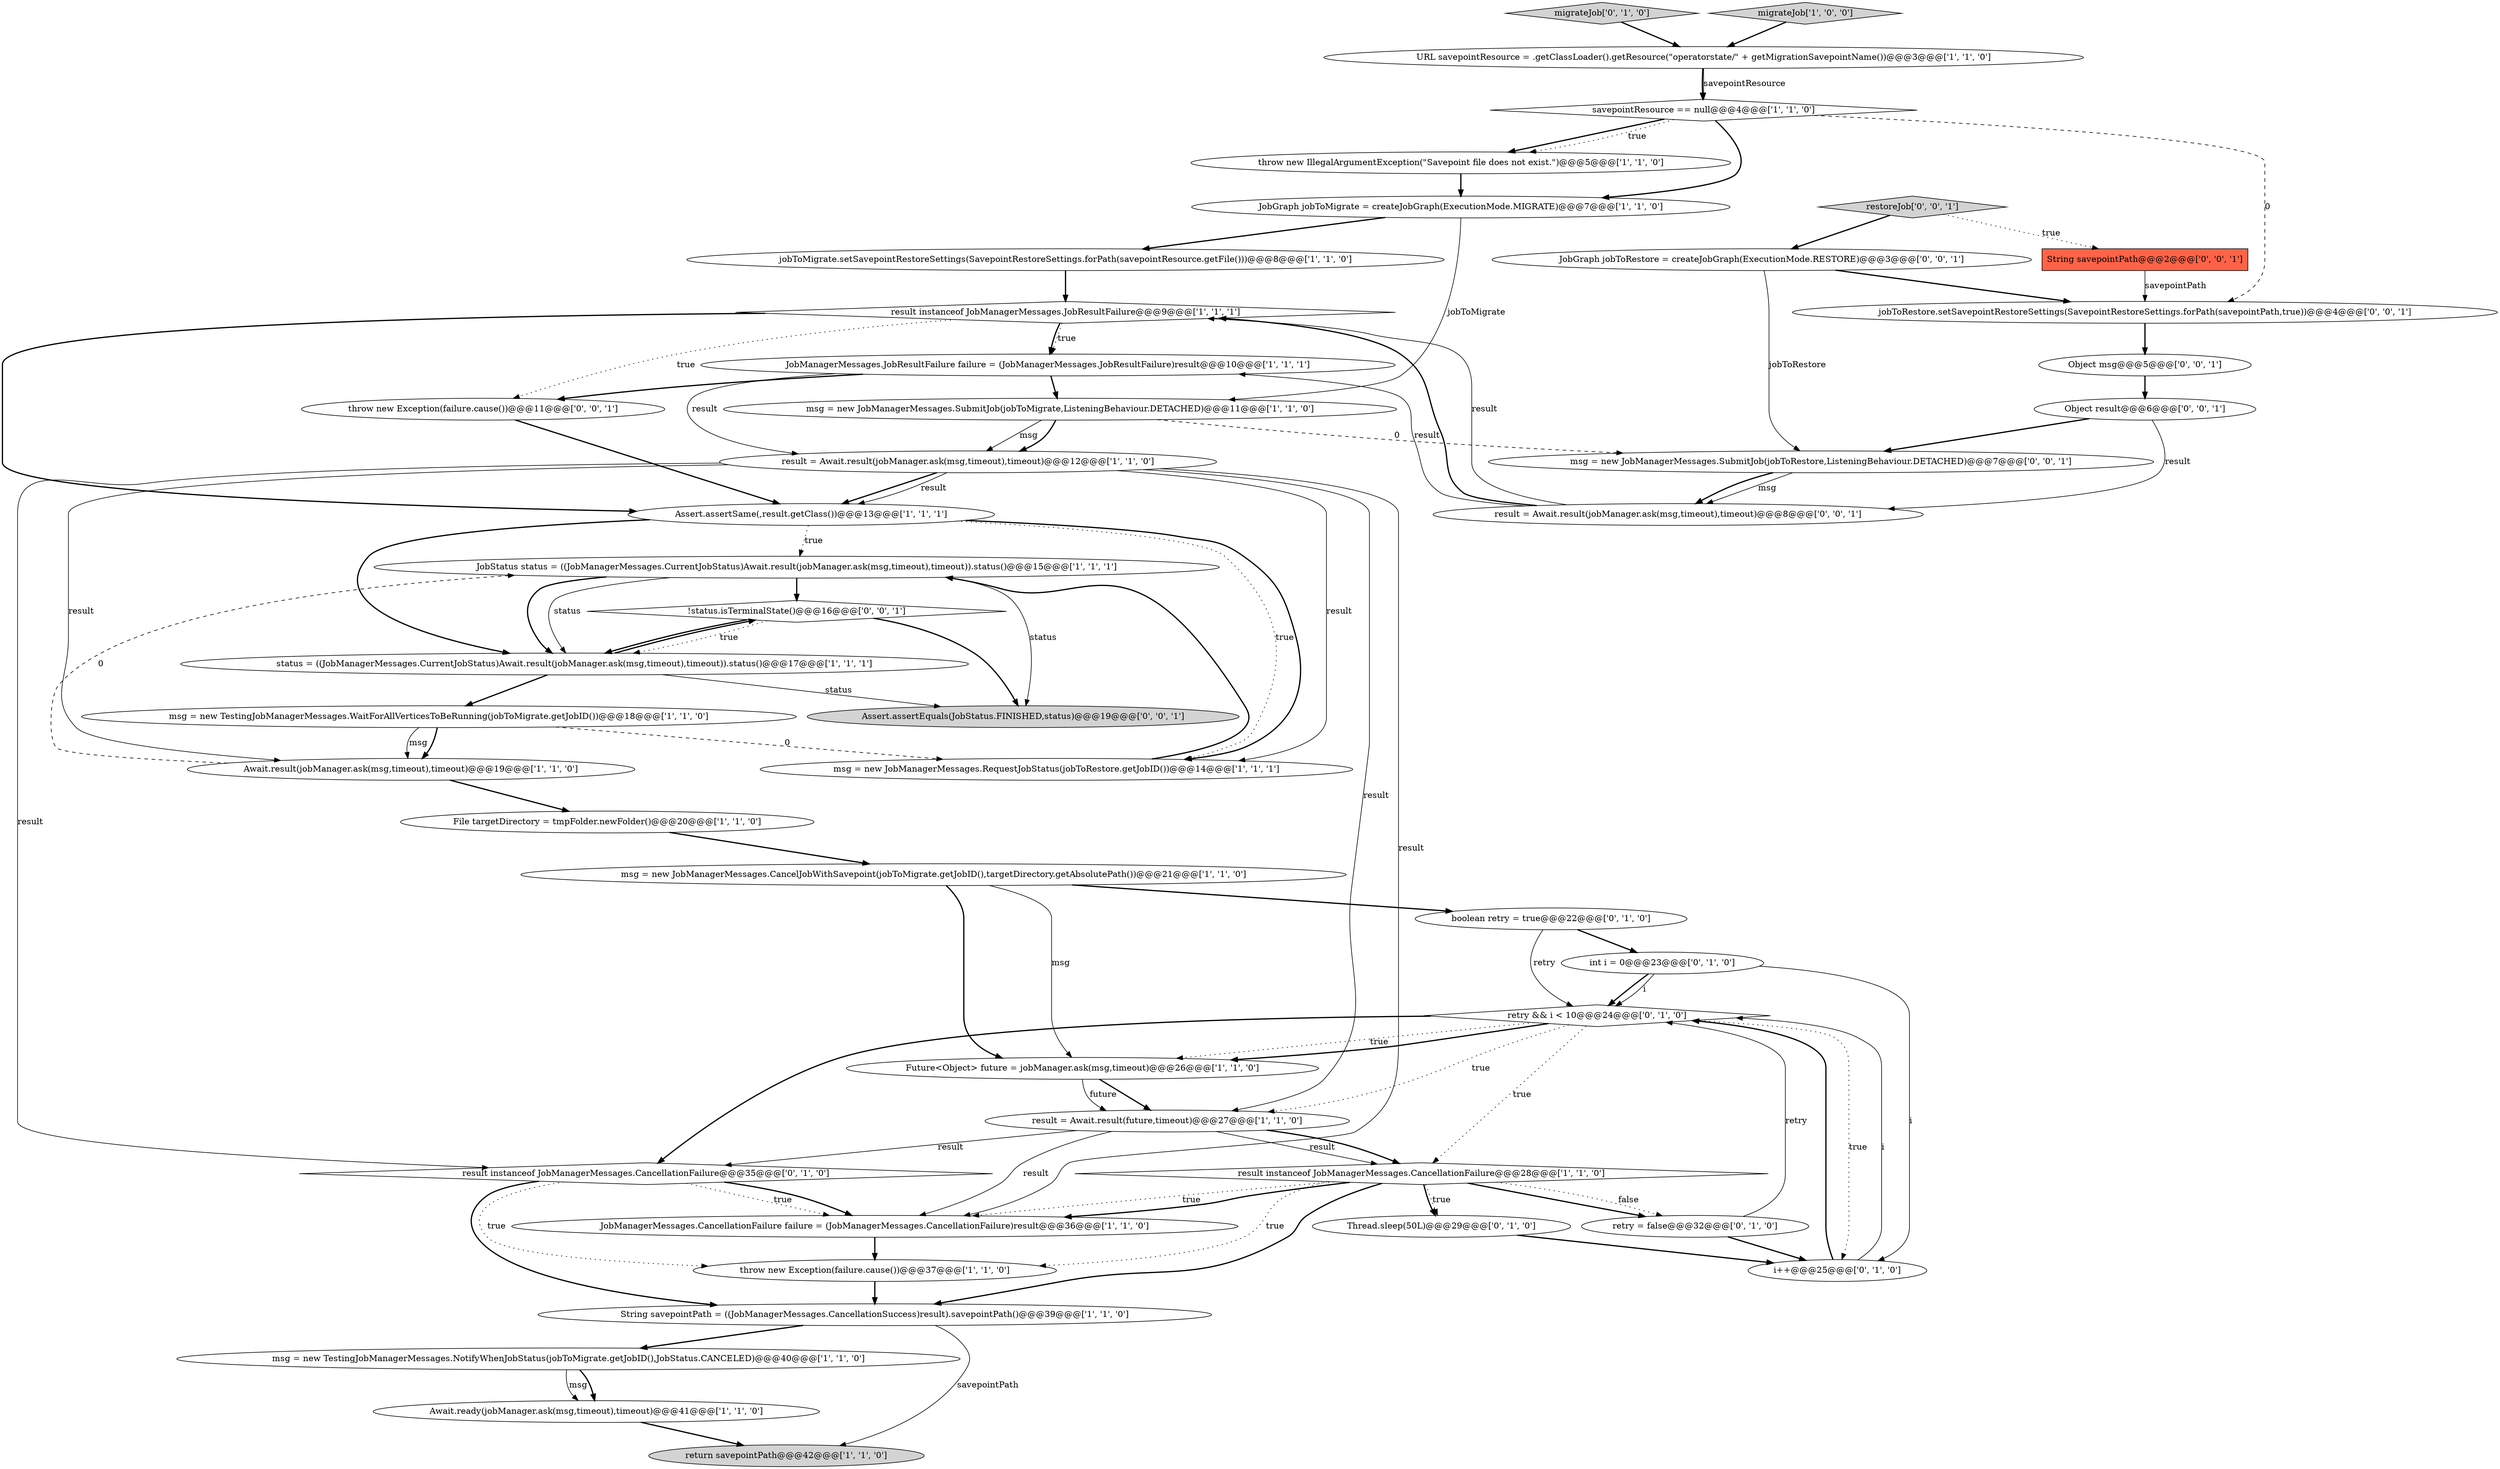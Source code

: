 digraph {
25 [style = filled, label = "JobStatus status = ((JobManagerMessages.CurrentJobStatus)Await.result(jobManager.ask(msg,timeout),timeout)).status()@@@15@@@['1', '1', '1']", fillcolor = white, shape = ellipse image = "AAA0AAABBB1BBB"];
17 [style = filled, label = "msg = new TestingJobManagerMessages.NotifyWhenJobStatus(jobToMigrate.getJobID(),JobStatus.CANCELED)@@@40@@@['1', '1', '0']", fillcolor = white, shape = ellipse image = "AAA0AAABBB1BBB"];
7 [style = filled, label = "File targetDirectory = tmpFolder.newFolder()@@@20@@@['1', '1', '0']", fillcolor = white, shape = ellipse image = "AAA0AAABBB1BBB"];
26 [style = filled, label = "String savepointPath = ((JobManagerMessages.CancellationSuccess)result).savepointPath()@@@39@@@['1', '1', '0']", fillcolor = white, shape = ellipse image = "AAA0AAABBB1BBB"];
45 [style = filled, label = "Object result@@@6@@@['0', '0', '1']", fillcolor = white, shape = ellipse image = "AAA0AAABBB3BBB"];
10 [style = filled, label = "Assert.assertSame(,result.getClass())@@@13@@@['1', '1', '1']", fillcolor = white, shape = ellipse image = "AAA0AAABBB1BBB"];
28 [style = filled, label = "Thread.sleep(50L)@@@29@@@['0', '1', '0']", fillcolor = white, shape = ellipse image = "AAA1AAABBB2BBB"];
35 [style = filled, label = "!status.isTerminalState()@@@16@@@['0', '0', '1']", fillcolor = white, shape = diamond image = "AAA0AAABBB3BBB"];
4 [style = filled, label = "msg = new JobManagerMessages.CancelJobWithSavepoint(jobToMigrate.getJobID(),targetDirectory.getAbsolutePath())@@@21@@@['1', '1', '0']", fillcolor = white, shape = ellipse image = "AAA0AAABBB1BBB"];
20 [style = filled, label = "msg = new TestingJobManagerMessages.WaitForAllVerticesToBeRunning(jobToMigrate.getJobID())@@@18@@@['1', '1', '0']", fillcolor = white, shape = ellipse image = "AAA0AAABBB1BBB"];
13 [style = filled, label = "URL savepointResource = .getClassLoader().getResource(\"operatorstate/\" + getMigrationSavepointName())@@@3@@@['1', '1', '0']", fillcolor = white, shape = ellipse image = "AAA0AAABBB1BBB"];
21 [style = filled, label = "JobGraph jobToMigrate = createJobGraph(ExecutionMode.MIGRATE)@@@7@@@['1', '1', '0']", fillcolor = white, shape = ellipse image = "AAA0AAABBB1BBB"];
41 [style = filled, label = "result = Await.result(jobManager.ask(msg,timeout),timeout)@@@8@@@['0', '0', '1']", fillcolor = white, shape = ellipse image = "AAA0AAABBB3BBB"];
43 [style = filled, label = "restoreJob['0', '0', '1']", fillcolor = lightgray, shape = diamond image = "AAA0AAABBB3BBB"];
14 [style = filled, label = "result instanceof JobManagerMessages.JobResultFailure@@@9@@@['1', '1', '1']", fillcolor = white, shape = diamond image = "AAA0AAABBB1BBB"];
9 [style = filled, label = "jobToMigrate.setSavepointRestoreSettings(SavepointRestoreSettings.forPath(savepointResource.getFile()))@@@8@@@['1', '1', '0']", fillcolor = white, shape = ellipse image = "AAA0AAABBB1BBB"];
23 [style = filled, label = "throw new IllegalArgumentException(\"Savepoint file does not exist.\")@@@5@@@['1', '1', '0']", fillcolor = white, shape = ellipse image = "AAA0AAABBB1BBB"];
44 [style = filled, label = "String savepointPath@@@2@@@['0', '0', '1']", fillcolor = tomato, shape = box image = "AAA0AAABBB3BBB"];
18 [style = filled, label = "JobManagerMessages.JobResultFailure failure = (JobManagerMessages.JobResultFailure)result@@@10@@@['1', '1', '1']", fillcolor = white, shape = ellipse image = "AAA0AAABBB1BBB"];
3 [style = filled, label = "Await.result(jobManager.ask(msg,timeout),timeout)@@@19@@@['1', '1', '0']", fillcolor = white, shape = ellipse image = "AAA0AAABBB1BBB"];
33 [style = filled, label = "i++@@@25@@@['0', '1', '0']", fillcolor = white, shape = ellipse image = "AAA1AAABBB2BBB"];
19 [style = filled, label = "status = ((JobManagerMessages.CurrentJobStatus)Await.result(jobManager.ask(msg,timeout),timeout)).status()@@@17@@@['1', '1', '1']", fillcolor = white, shape = ellipse image = "AAA0AAABBB1BBB"];
32 [style = filled, label = "migrateJob['0', '1', '0']", fillcolor = lightgray, shape = diamond image = "AAA0AAABBB2BBB"];
30 [style = filled, label = "retry && i < 10@@@24@@@['0', '1', '0']", fillcolor = white, shape = diamond image = "AAA1AAABBB2BBB"];
0 [style = filled, label = "msg = new JobManagerMessages.RequestJobStatus(jobToRestore.getJobID())@@@14@@@['1', '1', '1']", fillcolor = white, shape = ellipse image = "AAA0AAABBB1BBB"];
11 [style = filled, label = "Await.ready(jobManager.ask(msg,timeout),timeout)@@@41@@@['1', '1', '0']", fillcolor = white, shape = ellipse image = "AAA0AAABBB1BBB"];
5 [style = filled, label = "result instanceof JobManagerMessages.CancellationFailure@@@28@@@['1', '1', '0']", fillcolor = white, shape = diamond image = "AAA0AAABBB1BBB"];
1 [style = filled, label = "return savepointPath@@@42@@@['1', '1', '0']", fillcolor = lightgray, shape = ellipse image = "AAA0AAABBB1BBB"];
22 [style = filled, label = "msg = new JobManagerMessages.SubmitJob(jobToMigrate,ListeningBehaviour.DETACHED)@@@11@@@['1', '1', '0']", fillcolor = white, shape = ellipse image = "AAA0AAABBB1BBB"];
27 [style = filled, label = "int i = 0@@@23@@@['0', '1', '0']", fillcolor = white, shape = ellipse image = "AAA1AAABBB2BBB"];
8 [style = filled, label = "savepointResource == null@@@4@@@['1', '1', '0']", fillcolor = white, shape = diamond image = "AAA0AAABBB1BBB"];
29 [style = filled, label = "boolean retry = true@@@22@@@['0', '1', '0']", fillcolor = white, shape = ellipse image = "AAA1AAABBB2BBB"];
31 [style = filled, label = "result instanceof JobManagerMessages.CancellationFailure@@@35@@@['0', '1', '0']", fillcolor = white, shape = diamond image = "AAA1AAABBB2BBB"];
15 [style = filled, label = "JobManagerMessages.CancellationFailure failure = (JobManagerMessages.CancellationFailure)result@@@36@@@['1', '1', '0']", fillcolor = white, shape = ellipse image = "AAA0AAABBB1BBB"];
24 [style = filled, label = "result = Await.result(future,timeout)@@@27@@@['1', '1', '0']", fillcolor = white, shape = ellipse image = "AAA0AAABBB1BBB"];
42 [style = filled, label = "Object msg@@@5@@@['0', '0', '1']", fillcolor = white, shape = ellipse image = "AAA0AAABBB3BBB"];
37 [style = filled, label = "throw new Exception(failure.cause())@@@11@@@['0', '0', '1']", fillcolor = white, shape = ellipse image = "AAA0AAABBB3BBB"];
39 [style = filled, label = "Assert.assertEquals(JobStatus.FINISHED,status)@@@19@@@['0', '0', '1']", fillcolor = lightgray, shape = ellipse image = "AAA0AAABBB3BBB"];
34 [style = filled, label = "retry = false@@@32@@@['0', '1', '0']", fillcolor = white, shape = ellipse image = "AAA1AAABBB2BBB"];
12 [style = filled, label = "migrateJob['1', '0', '0']", fillcolor = lightgray, shape = diamond image = "AAA0AAABBB1BBB"];
36 [style = filled, label = "JobGraph jobToRestore = createJobGraph(ExecutionMode.RESTORE)@@@3@@@['0', '0', '1']", fillcolor = white, shape = ellipse image = "AAA0AAABBB3BBB"];
2 [style = filled, label = "result = Await.result(jobManager.ask(msg,timeout),timeout)@@@12@@@['1', '1', '0']", fillcolor = white, shape = ellipse image = "AAA0AAABBB1BBB"];
40 [style = filled, label = "jobToRestore.setSavepointRestoreSettings(SavepointRestoreSettings.forPath(savepointPath,true))@@@4@@@['0', '0', '1']", fillcolor = white, shape = ellipse image = "AAA0AAABBB3BBB"];
6 [style = filled, label = "throw new Exception(failure.cause())@@@37@@@['1', '1', '0']", fillcolor = white, shape = ellipse image = "AAA0AAABBB1BBB"];
38 [style = filled, label = "msg = new JobManagerMessages.SubmitJob(jobToRestore,ListeningBehaviour.DETACHED)@@@7@@@['0', '0', '1']", fillcolor = white, shape = ellipse image = "AAA0AAABBB3BBB"];
16 [style = filled, label = "Future<Object> future = jobManager.ask(msg,timeout)@@@26@@@['1', '1', '0']", fillcolor = white, shape = ellipse image = "AAA0AAABBB1BBB"];
34->30 [style = solid, label="retry"];
31->15 [style = dotted, label="true"];
37->10 [style = bold, label=""];
26->17 [style = bold, label=""];
30->16 [style = dotted, label="true"];
14->18 [style = dotted, label="true"];
24->5 [style = solid, label="result"];
17->11 [style = solid, label="msg"];
22->2 [style = solid, label="msg"];
25->19 [style = bold, label=""];
36->38 [style = solid, label="jobToRestore"];
35->19 [style = dotted, label="true"];
38->41 [style = bold, label=""];
2->10 [style = bold, label=""];
0->25 [style = bold, label=""];
3->7 [style = bold, label=""];
15->6 [style = bold, label=""];
25->35 [style = bold, label=""];
27->30 [style = bold, label=""];
41->18 [style = solid, label="result"];
27->33 [style = solid, label="i"];
9->14 [style = bold, label=""];
5->28 [style = bold, label=""];
24->5 [style = bold, label=""];
14->10 [style = bold, label=""];
33->30 [style = solid, label="i"];
30->5 [style = dotted, label="true"];
2->24 [style = solid, label="result"];
24->15 [style = solid, label="result"];
8->23 [style = bold, label=""];
2->31 [style = solid, label="result"];
10->0 [style = dotted, label="true"];
31->26 [style = bold, label=""];
30->16 [style = bold, label=""];
3->25 [style = dashed, label="0"];
12->13 [style = bold, label=""];
30->31 [style = bold, label=""];
23->21 [style = bold, label=""];
20->0 [style = dashed, label="0"];
28->33 [style = bold, label=""];
25->39 [style = solid, label="status"];
38->41 [style = solid, label="msg"];
17->11 [style = bold, label=""];
44->40 [style = solid, label="savepointPath"];
14->37 [style = dotted, label="true"];
2->10 [style = solid, label="result"];
29->30 [style = solid, label="retry"];
31->15 [style = bold, label=""];
36->40 [style = bold, label=""];
41->14 [style = bold, label=""];
19->35 [style = bold, label=""];
5->28 [style = dotted, label="true"];
41->14 [style = solid, label="result"];
22->2 [style = bold, label=""];
25->19 [style = solid, label="status"];
45->38 [style = bold, label=""];
29->27 [style = bold, label=""];
20->3 [style = bold, label=""];
40->42 [style = bold, label=""];
8->40 [style = dashed, label="0"];
18->2 [style = solid, label="result"];
4->16 [style = bold, label=""];
18->22 [style = bold, label=""];
6->26 [style = bold, label=""];
30->33 [style = dotted, label="true"];
5->15 [style = dotted, label="true"];
34->33 [style = bold, label=""];
30->24 [style = dotted, label="true"];
8->21 [style = bold, label=""];
21->22 [style = solid, label="jobToMigrate"];
45->41 [style = solid, label="result"];
43->36 [style = bold, label=""];
5->34 [style = dotted, label="false"];
21->9 [style = bold, label=""];
13->8 [style = bold, label=""];
10->0 [style = bold, label=""];
2->0 [style = solid, label="result"];
42->45 [style = bold, label=""];
16->24 [style = bold, label=""];
32->13 [style = bold, label=""];
8->23 [style = dotted, label="true"];
14->18 [style = bold, label=""];
2->15 [style = solid, label="result"];
19->20 [style = bold, label=""];
22->38 [style = dashed, label="0"];
5->34 [style = bold, label=""];
11->1 [style = bold, label=""];
19->39 [style = solid, label="status"];
5->26 [style = bold, label=""];
35->39 [style = bold, label=""];
10->19 [style = bold, label=""];
27->30 [style = solid, label="i"];
16->24 [style = solid, label="future"];
5->6 [style = dotted, label="true"];
33->30 [style = bold, label=""];
10->25 [style = dotted, label="true"];
26->1 [style = solid, label="savepointPath"];
7->4 [style = bold, label=""];
4->16 [style = solid, label="msg"];
20->3 [style = solid, label="msg"];
2->3 [style = solid, label="result"];
18->37 [style = bold, label=""];
31->6 [style = dotted, label="true"];
13->8 [style = solid, label="savepointResource"];
4->29 [style = bold, label=""];
43->44 [style = dotted, label="true"];
35->19 [style = bold, label=""];
5->15 [style = bold, label=""];
24->31 [style = solid, label="result"];
}
